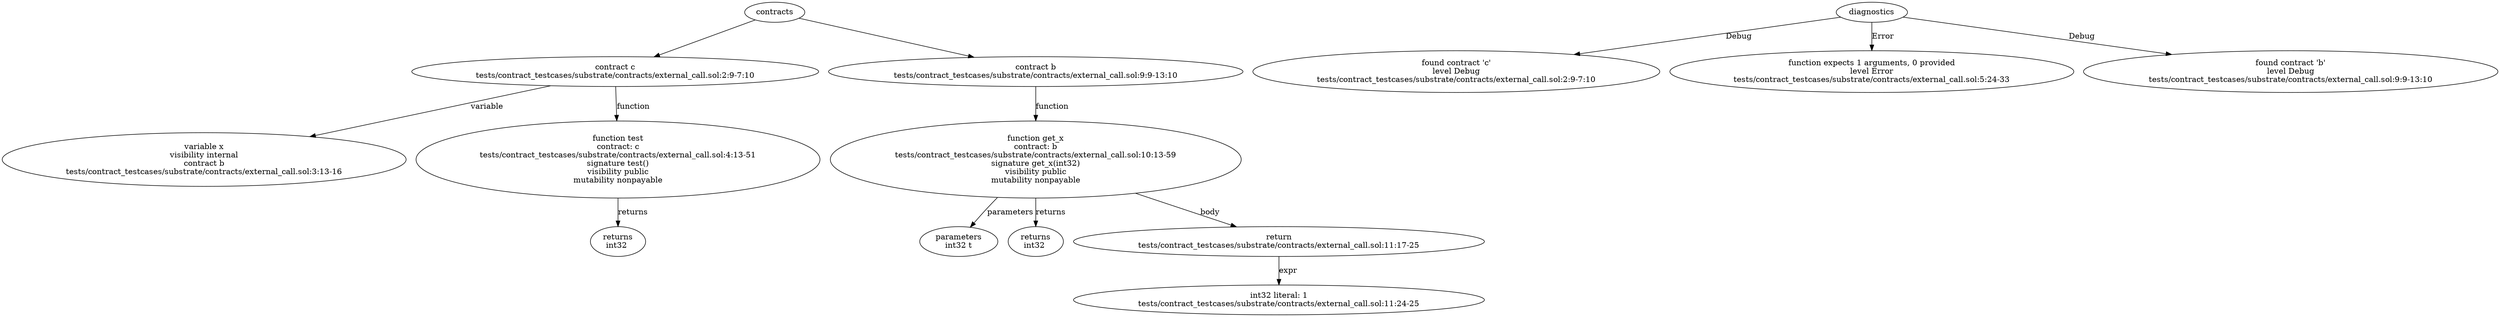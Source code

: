 strict digraph "tests/contract_testcases/substrate/contracts/external_call.sol" {
	contract [label="contract c\ntests/contract_testcases/substrate/contracts/external_call.sol:2:9-7:10"]
	var [label="variable x\nvisibility internal\ncontract b\ntests/contract_testcases/substrate/contracts/external_call.sol:3:13-16"]
	test [label="function test\ncontract: c\ntests/contract_testcases/substrate/contracts/external_call.sol:4:13-51\nsignature test()\nvisibility public\nmutability nonpayable"]
	returns [label="returns\nint32 "]
	contract_5 [label="contract b\ntests/contract_testcases/substrate/contracts/external_call.sol:9:9-13:10"]
	get_x [label="function get_x\ncontract: b\ntests/contract_testcases/substrate/contracts/external_call.sol:10:13-59\nsignature get_x(int32)\nvisibility public\nmutability nonpayable"]
	parameters [label="parameters\nint32 t"]
	returns_8 [label="returns\nint32 "]
	return [label="return\ntests/contract_testcases/substrate/contracts/external_call.sol:11:17-25"]
	number_literal [label="int32 literal: 1\ntests/contract_testcases/substrate/contracts/external_call.sol:11:24-25"]
	diagnostic [label="found contract 'c'\nlevel Debug\ntests/contract_testcases/substrate/contracts/external_call.sol:2:9-7:10"]
	diagnostic_13 [label="function expects 1 arguments, 0 provided\nlevel Error\ntests/contract_testcases/substrate/contracts/external_call.sol:5:24-33"]
	diagnostic_14 [label="found contract 'b'\nlevel Debug\ntests/contract_testcases/substrate/contracts/external_call.sol:9:9-13:10"]
	contracts -> contract
	contract -> var [label="variable"]
	contract -> test [label="function"]
	test -> returns [label="returns"]
	contracts -> contract_5
	contract_5 -> get_x [label="function"]
	get_x -> parameters [label="parameters"]
	get_x -> returns_8 [label="returns"]
	get_x -> return [label="body"]
	return -> number_literal [label="expr"]
	diagnostics -> diagnostic [label="Debug"]
	diagnostics -> diagnostic_13 [label="Error"]
	diagnostics -> diagnostic_14 [label="Debug"]
}
